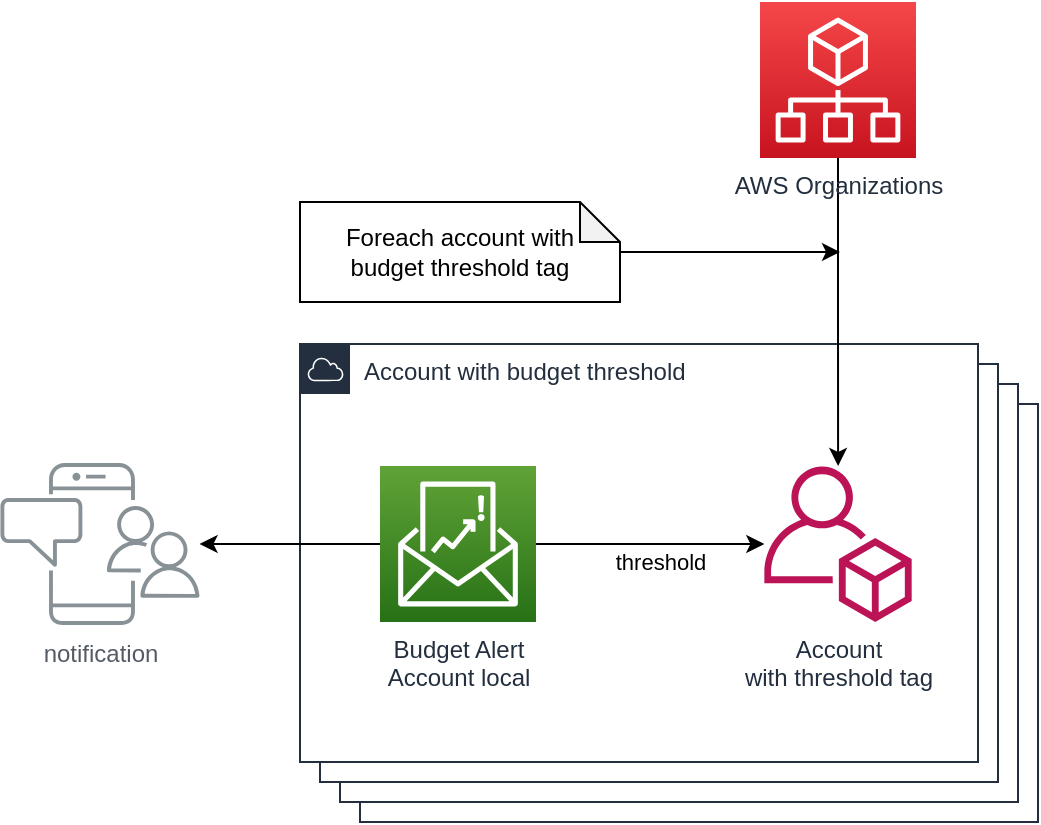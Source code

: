 <mxfile version="12.4.2" type="device" pages="1"><diagram id="SrBdiWN5ubmo9Itp_5Gl" name="Page-1"><mxGraphModel dx="1013" dy="784" grid="1" gridSize="10" guides="1" tooltips="1" connect="1" arrows="1" fold="1" page="1" pageScale="1" pageWidth="827" pageHeight="1169" math="0" shadow="0"><root><mxCell id="0"/><mxCell id="1" parent="0"/><mxCell id="NDDZIyUqz9BeptZQsdPr-58" value="Account" style="points=[[0,0],[0.25,0],[0.5,0],[0.75,0],[1,0],[1,0.25],[1,0.5],[1,0.75],[1,1],[0.75,1],[0.5,1],[0.25,1],[0,1],[0,0.75],[0,0.5],[0,0.25]];outlineConnect=0;gradientColor=none;html=1;whiteSpace=wrap;fontSize=12;fontStyle=0;shape=mxgraph.aws4.group;grIcon=mxgraph.aws4.group_aws_cloud;strokeColor=#232F3E;fillColor=#ffffff;verticalAlign=top;align=left;spacingLeft=30;fontColor=#232F3E;dashed=0;" parent="1" vertex="1"><mxGeometry x="470" y="231" width="339" height="209" as="geometry"/></mxCell><mxCell id="NDDZIyUqz9BeptZQsdPr-57" value="Account" style="points=[[0,0],[0.25,0],[0.5,0],[0.75,0],[1,0],[1,0.25],[1,0.5],[1,0.75],[1,1],[0.75,1],[0.5,1],[0.25,1],[0,1],[0,0.75],[0,0.5],[0,0.25]];outlineConnect=0;gradientColor=none;html=1;whiteSpace=wrap;fontSize=12;fontStyle=0;shape=mxgraph.aws4.group;grIcon=mxgraph.aws4.group_aws_cloud;strokeColor=#232F3E;fillColor=#ffffff;verticalAlign=top;align=left;spacingLeft=30;fontColor=#232F3E;dashed=0;" parent="1" vertex="1"><mxGeometry x="460" y="221" width="339" height="209" as="geometry"/></mxCell><mxCell id="NDDZIyUqz9BeptZQsdPr-56" value="Account" style="points=[[0,0],[0.25,0],[0.5,0],[0.75,0],[1,0],[1,0.25],[1,0.5],[1,0.75],[1,1],[0.75,1],[0.5,1],[0.25,1],[0,1],[0,0.75],[0,0.5],[0,0.25]];outlineConnect=0;gradientColor=none;html=1;whiteSpace=wrap;fontSize=12;fontStyle=0;shape=mxgraph.aws4.group;grIcon=mxgraph.aws4.group_aws_cloud;strokeColor=#232F3E;fillColor=#ffffff;verticalAlign=top;align=left;spacingLeft=30;fontColor=#232F3E;dashed=0;" parent="1" vertex="1"><mxGeometry x="450" y="211" width="339" height="209" as="geometry"/></mxCell><mxCell id="NDDZIyUqz9BeptZQsdPr-55" value="Account&amp;nbsp;&lt;span style=&quot;text-align: center ; white-space: nowrap&quot;&gt;with budget threshold&lt;/span&gt;" style="points=[[0,0],[0.25,0],[0.5,0],[0.75,0],[1,0],[1,0.25],[1,0.5],[1,0.75],[1,1],[0.75,1],[0.5,1],[0.25,1],[0,1],[0,0.75],[0,0.5],[0,0.25]];outlineConnect=0;gradientColor=none;html=1;whiteSpace=wrap;fontSize=12;fontStyle=0;shape=mxgraph.aws4.group;grIcon=mxgraph.aws4.group_aws_cloud;strokeColor=#232F3E;fillColor=#ffffff;verticalAlign=top;align=left;spacingLeft=30;fontColor=#232F3E;dashed=0;" parent="1" vertex="1"><mxGeometry x="440" y="201" width="339" height="209" as="geometry"/></mxCell><mxCell id="NDDZIyUqz9BeptZQsdPr-31" style="edgeStyle=orthogonalEdgeStyle;rounded=0;orthogonalLoop=1;jettySize=auto;html=1;" parent="1" source="NDDZIyUqz9BeptZQsdPr-47" target="NDDZIyUqz9BeptZQsdPr-27" edge="1"><mxGeometry relative="1" as="geometry"><mxPoint x="358" y="296" as="sourcePoint"/></mxGeometry></mxCell><mxCell id="NDDZIyUqz9BeptZQsdPr-47" value="AWS Organizations&lt;br&gt;" style="outlineConnect=0;fontColor=#232F3E;gradientColor=#F54749;gradientDirection=north;fillColor=#C7131F;strokeColor=#ffffff;dashed=0;verticalLabelPosition=bottom;verticalAlign=top;align=center;html=1;fontSize=12;fontStyle=0;aspect=fixed;shape=mxgraph.aws4.resourceIcon;resIcon=mxgraph.aws4.organizations;" parent="1" vertex="1"><mxGeometry x="670" y="30" width="78" height="78" as="geometry"/></mxCell><mxCell id="NDDZIyUqz9BeptZQsdPr-51" style="edgeStyle=orthogonalEdgeStyle;rounded=0;orthogonalLoop=1;jettySize=auto;html=1;" parent="1" source="NDDZIyUqz9BeptZQsdPr-50" edge="1"><mxGeometry relative="1" as="geometry"><mxPoint x="710" y="155" as="targetPoint"/></mxGeometry></mxCell><mxCell id="NDDZIyUqz9BeptZQsdPr-50" value="Foreach account with &lt;br&gt;budget threshold tag" style="shape=note;whiteSpace=wrap;html=1;backgroundOutline=1;darkOpacity=0.05;strokeColor=#000000;fillColor=#FFFFFF;size=20;" parent="1" vertex="1"><mxGeometry x="440" y="130" width="160" height="50" as="geometry"/></mxCell><mxCell id="gN3_k1ujgDrcuCjIJF4k-1" value="notification" style="outlineConnect=0;gradientColor=none;fontColor=#545B64;strokeColor=none;fillColor=#879196;dashed=0;verticalLabelPosition=bottom;verticalAlign=top;align=center;html=1;fontSize=12;fontStyle=0;aspect=fixed;shape=mxgraph.aws4.illustration_notification;pointerEvents=1" parent="1" vertex="1"><mxGeometry x="290" y="260.5" width="100" height="81" as="geometry"/></mxCell><mxCell id="NDDZIyUqz9BeptZQsdPr-27" value="Account&lt;br&gt;with threshold tag" style="outlineConnect=0;fontColor=#232F3E;gradientColor=none;fillColor=#BC1356;strokeColor=none;dashed=0;verticalLabelPosition=bottom;verticalAlign=top;align=center;html=1;fontSize=12;fontStyle=0;aspect=fixed;pointerEvents=1;shape=mxgraph.aws4.organizations_account;" parent="1" vertex="1"><mxGeometry x="672" y="262" width="74" height="78" as="geometry"/></mxCell><mxCell id="qIWR5doh8ht-ZslCO3_I-3" style="edgeStyle=orthogonalEdgeStyle;rounded=0;orthogonalLoop=1;jettySize=auto;html=1;" edge="1" parent="1" source="NDDZIyUqz9BeptZQsdPr-63" target="gN3_k1ujgDrcuCjIJF4k-1"><mxGeometry relative="1" as="geometry"/></mxCell><mxCell id="qIWR5doh8ht-ZslCO3_I-4" value="threshold" style="edgeStyle=orthogonalEdgeStyle;rounded=0;orthogonalLoop=1;jettySize=auto;html=1;" edge="1" parent="1" source="NDDZIyUqz9BeptZQsdPr-63" target="NDDZIyUqz9BeptZQsdPr-27"><mxGeometry x="0.086" y="-9" relative="1" as="geometry"><mxPoint as="offset"/></mxGeometry></mxCell><mxCell id="NDDZIyUqz9BeptZQsdPr-63" value="Budget Alert&lt;br&gt;Account local" style="outlineConnect=0;fontColor=#232F3E;gradientColor=#60A337;gradientDirection=north;fillColor=#277116;strokeColor=#ffffff;dashed=0;verticalLabelPosition=bottom;verticalAlign=top;align=center;html=1;fontSize=12;fontStyle=0;aspect=fixed;shape=mxgraph.aws4.resourceIcon;resIcon=mxgraph.aws4.budgets;" parent="1" vertex="1"><mxGeometry x="480" y="262" width="78" height="78" as="geometry"/></mxCell></root></mxGraphModel></diagram></mxfile>